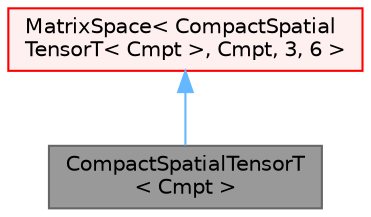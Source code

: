 digraph "CompactSpatialTensorT&lt; Cmpt &gt;"
{
 // LATEX_PDF_SIZE
  bgcolor="transparent";
  edge [fontname=Helvetica,fontsize=10,labelfontname=Helvetica,labelfontsize=10];
  node [fontname=Helvetica,fontsize=10,shape=box,height=0.2,width=0.4];
  Node1 [id="Node000001",label="CompactSpatialTensorT\l\< Cmpt \>",height=0.2,width=0.4,color="gray40", fillcolor="grey60", style="filled", fontcolor="black",tooltip="Templated 3D transposed compact spatial tensor derived from MatrixSpace used to represent transformat..."];
  Node2 -> Node1 [id="edge1_Node000001_Node000002",dir="back",color="steelblue1",style="solid",tooltip=" "];
  Node2 [id="Node000002",label="MatrixSpace\< CompactSpatial\lTensorT\< Cmpt \>, Cmpt, 3, 6 \>",height=0.2,width=0.4,color="red", fillcolor="#FFF0F0", style="filled",URL="$classFoam_1_1MatrixSpace.html",tooltip=" "];
}
